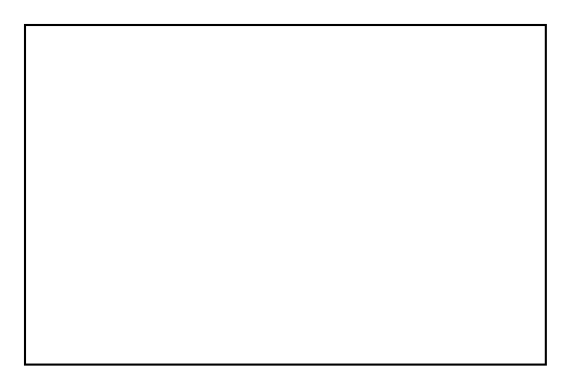 digraph G {
rankdir="LR";
bgcolor="transparent";
node [fontcolor=white fontsize=25 color=white penwidth=3];
edge [color=white];


subgraph cluster_A {
label="Framework_A";
fontsize=18;
fontcolor=white;
//fontcolor=blue;
fontname="times bold";

p0x7f73d9192480[label="A"];
p0x7f73d9192480 -> p0x7f73d9192598 [constraint=true]; 
p0x7f73d9192598[label="B"];
p0x7f73d9192598 -> p0x7f73d91928e0 [constraint=true];
p0x7f73d91926b0[label="C"];
p0x7f73d91926b0 -> p0x7f73d91927c8 [constraint=true];
p0x7f73d91927c8[label="D"];
p0x7f73d91927c8 -> p0x7f73d91928e0 [constraint=true];
p0x7f73d91928e0[label="E"];
}

}
